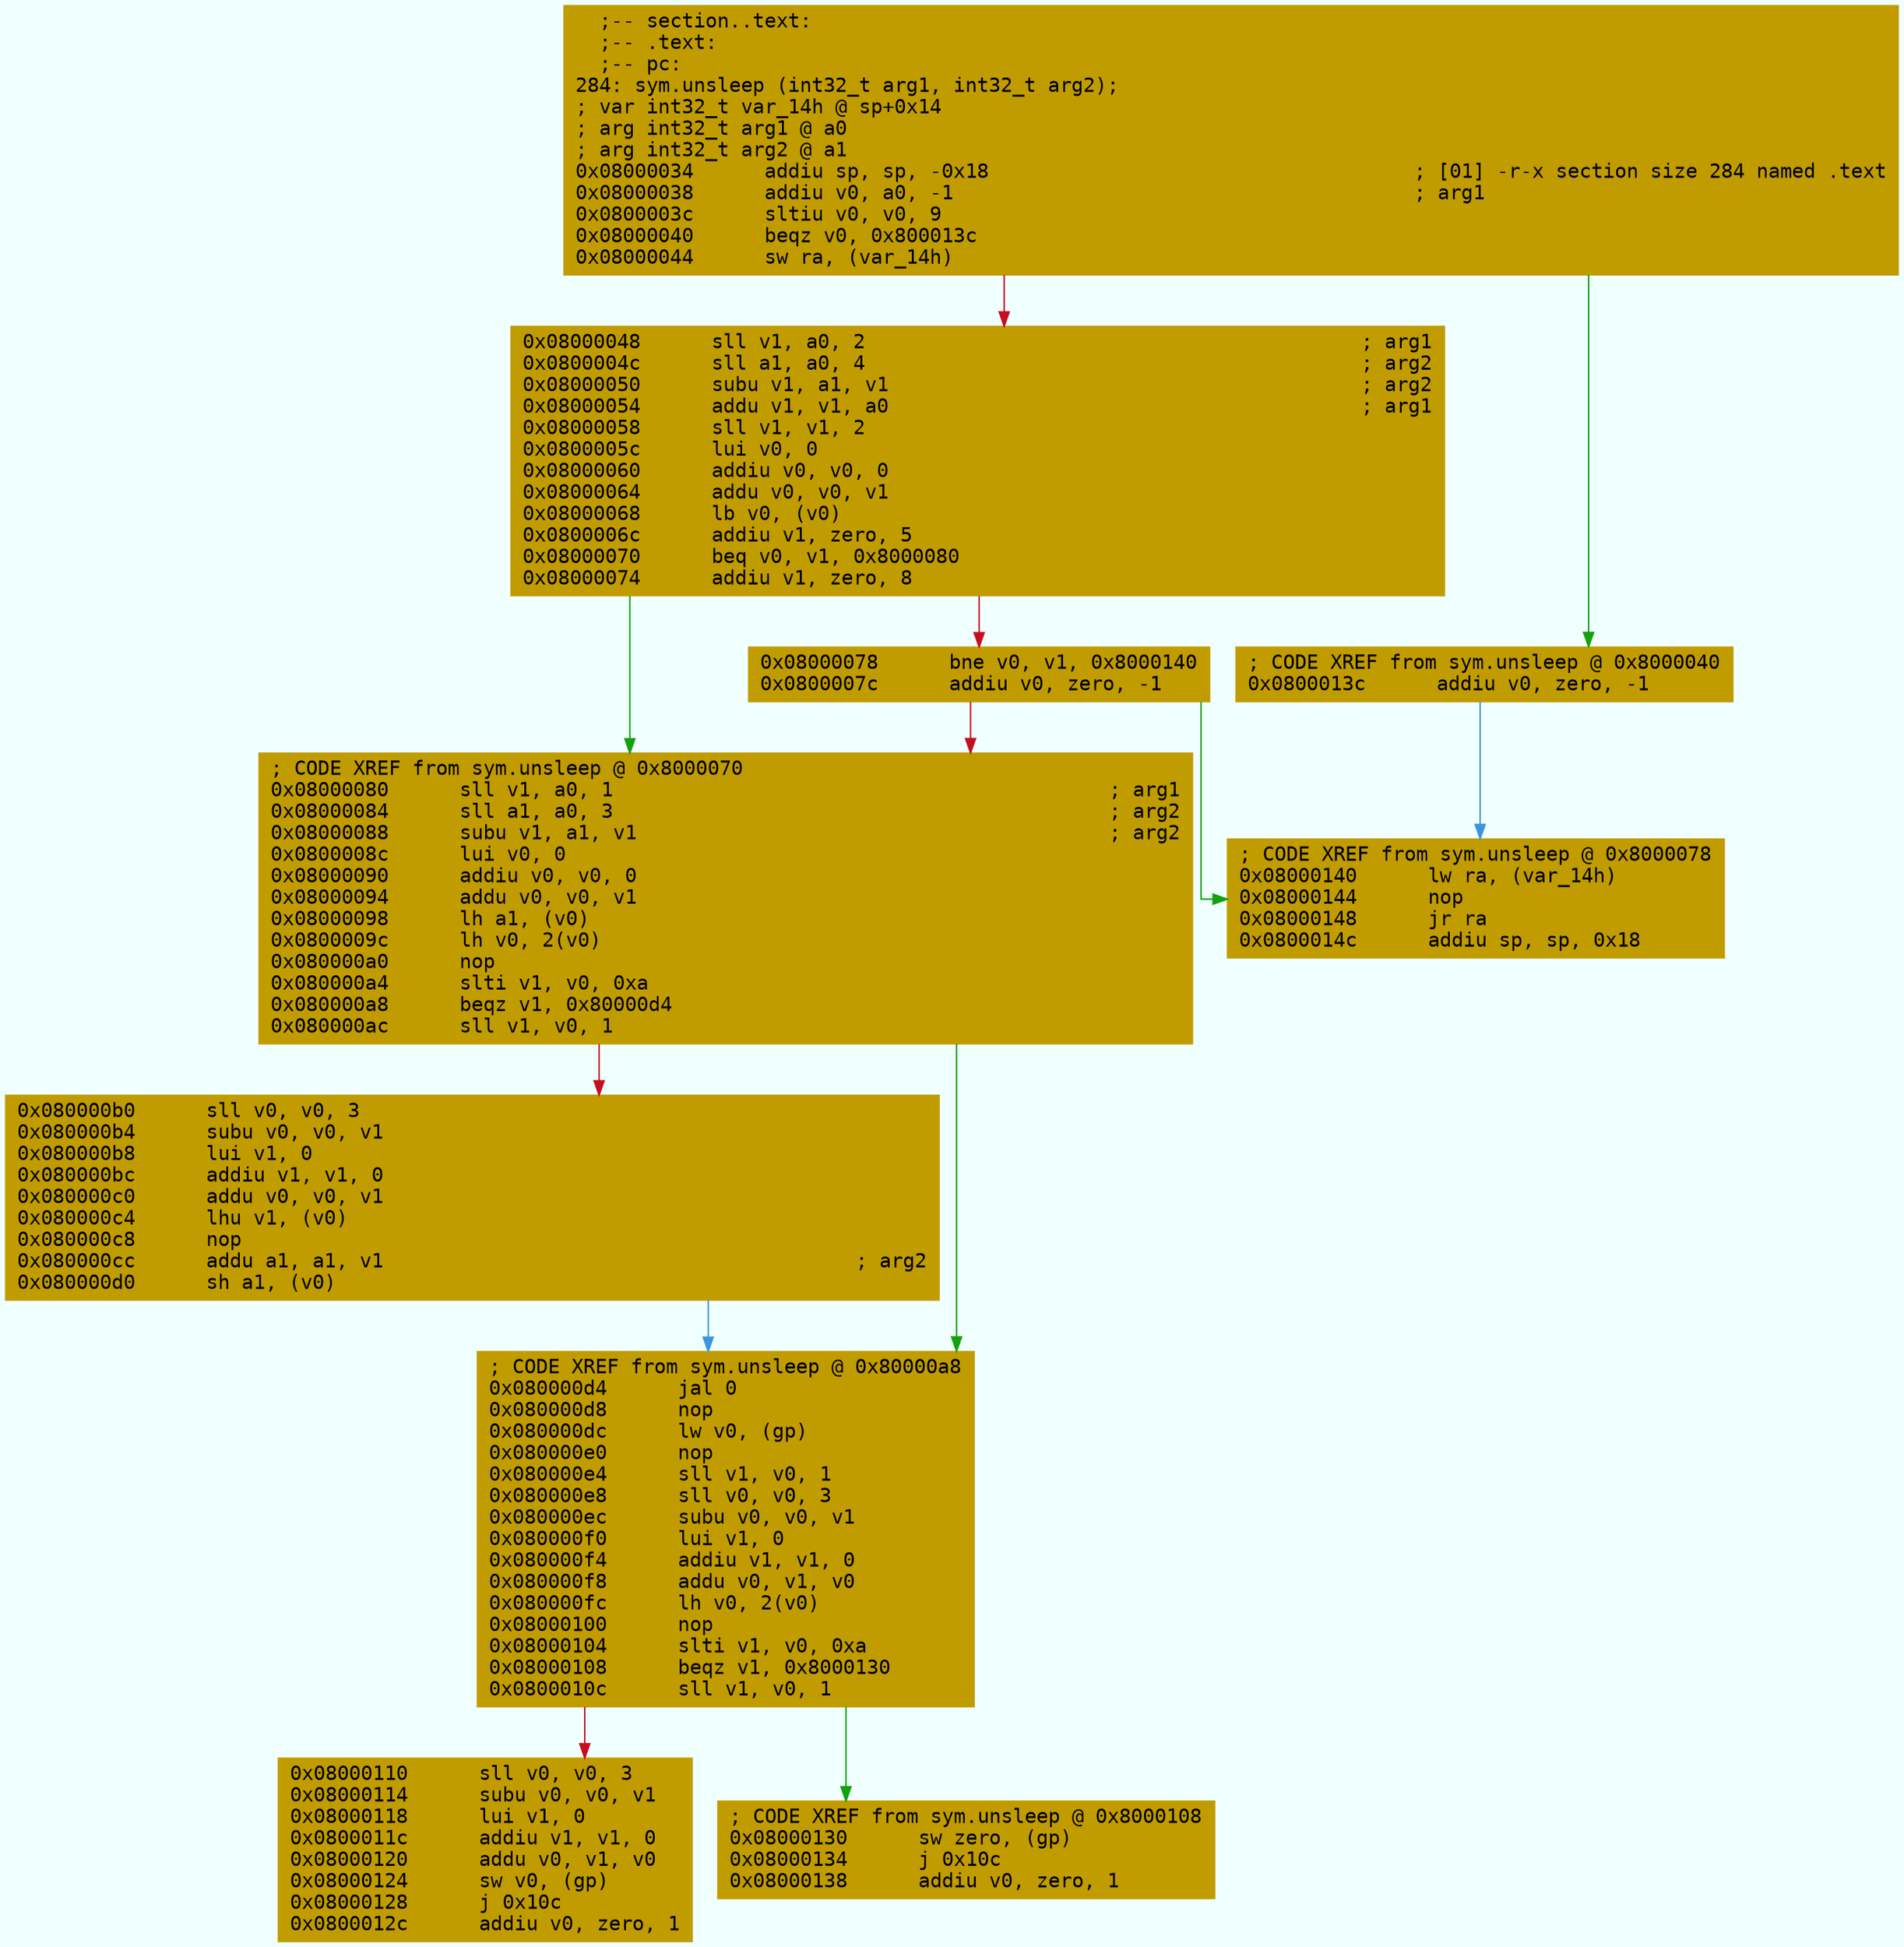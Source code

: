 digraph code {
	graph [bgcolor=azure fontsize=8 fontname="Courier" splines="ortho"];
	node [fillcolor=gray style=filled shape=box];
	edge [arrowhead="normal"];
	"0x08000034" [URL="sym.unsleep/0x08000034", fillcolor="#c19c00",color="#c19c00", fontname="Courier",label="  ;-- section..text:\l  ;-- .text:\l  ;-- pc:\l284: sym.unsleep (int32_t arg1, int32_t arg2);\l; var int32_t var_14h @ sp+0x14\l; arg int32_t arg1 @ a0\l; arg int32_t arg2 @ a1\l0x08000034      addiu sp, sp, -0x18                                    ; [01] -r-x section size 284 named .text\l0x08000038      addiu v0, a0, -1                                       ; arg1\l0x0800003c      sltiu v0, v0, 9\l0x08000040      beqz v0, 0x800013c\l0x08000044      sw ra, (var_14h)\l"]
	"0x08000048" [URL="sym.unsleep/0x08000048", fillcolor="#c19c00",color="#c19c00", fontname="Courier",label="0x08000048      sll v1, a0, 2                                          ; arg1\l0x0800004c      sll a1, a0, 4                                          ; arg2\l0x08000050      subu v1, a1, v1                                        ; arg2\l0x08000054      addu v1, v1, a0                                        ; arg1\l0x08000058      sll v1, v1, 2\l0x0800005c      lui v0, 0\l0x08000060      addiu v0, v0, 0\l0x08000064      addu v0, v0, v1\l0x08000068      lb v0, (v0)\l0x0800006c      addiu v1, zero, 5\l0x08000070      beq v0, v1, 0x8000080\l0x08000074      addiu v1, zero, 8\l"]
	"0x08000078" [URL="sym.unsleep/0x08000078", fillcolor="#c19c00",color="#c19c00", fontname="Courier",label="0x08000078      bne v0, v1, 0x8000140\l0x0800007c      addiu v0, zero, -1\l"]
	"0x08000080" [URL="sym.unsleep/0x08000080", fillcolor="#c19c00",color="#c19c00", fontname="Courier",label="; CODE XREF from sym.unsleep @ 0x8000070\l0x08000080      sll v1, a0, 1                                          ; arg1\l0x08000084      sll a1, a0, 3                                          ; arg2\l0x08000088      subu v1, a1, v1                                        ; arg2\l0x0800008c      lui v0, 0\l0x08000090      addiu v0, v0, 0\l0x08000094      addu v0, v0, v1\l0x08000098      lh a1, (v0)\l0x0800009c      lh v0, 2(v0)\l0x080000a0      nop\l0x080000a4      slti v1, v0, 0xa\l0x080000a8      beqz v1, 0x80000d4\l0x080000ac      sll v1, v0, 1\l"]
	"0x080000b0" [URL="sym.unsleep/0x080000b0", fillcolor="#c19c00",color="#c19c00", fontname="Courier",label="0x080000b0      sll v0, v0, 3\l0x080000b4      subu v0, v0, v1\l0x080000b8      lui v1, 0\l0x080000bc      addiu v1, v1, 0\l0x080000c0      addu v0, v0, v1\l0x080000c4      lhu v1, (v0)\l0x080000c8      nop\l0x080000cc      addu a1, a1, v1                                        ; arg2\l0x080000d0      sh a1, (v0)\l"]
	"0x080000d4" [URL="sym.unsleep/0x080000d4", fillcolor="#c19c00",color="#c19c00", fontname="Courier",label="; CODE XREF from sym.unsleep @ 0x80000a8\l0x080000d4      jal 0\l0x080000d8      nop\l0x080000dc      lw v0, (gp)\l0x080000e0      nop\l0x080000e4      sll v1, v0, 1\l0x080000e8      sll v0, v0, 3\l0x080000ec      subu v0, v0, v1\l0x080000f0      lui v1, 0\l0x080000f4      addiu v1, v1, 0\l0x080000f8      addu v0, v1, v0\l0x080000fc      lh v0, 2(v0)\l0x08000100      nop\l0x08000104      slti v1, v0, 0xa\l0x08000108      beqz v1, 0x8000130\l0x0800010c      sll v1, v0, 1\l"]
	"0x08000110" [URL="sym.unsleep/0x08000110", fillcolor="#c19c00",color="#c19c00", fontname="Courier",label="0x08000110      sll v0, v0, 3\l0x08000114      subu v0, v0, v1\l0x08000118      lui v1, 0\l0x0800011c      addiu v1, v1, 0\l0x08000120      addu v0, v1, v0\l0x08000124      sw v0, (gp)\l0x08000128      j 0x10c\l0x0800012c      addiu v0, zero, 1\l"]
	"0x08000130" [URL="sym.unsleep/0x08000130", fillcolor="#c19c00",color="#c19c00", fontname="Courier",label="; CODE XREF from sym.unsleep @ 0x8000108\l0x08000130      sw zero, (gp)\l0x08000134      j 0x10c\l0x08000138      addiu v0, zero, 1\l"]
	"0x0800013c" [URL="sym.unsleep/0x0800013c", fillcolor="#c19c00",color="#c19c00", fontname="Courier",label="; CODE XREF from sym.unsleep @ 0x8000040\l0x0800013c      addiu v0, zero, -1\l"]
	"0x08000140" [URL="sym.unsleep/0x08000140", fillcolor="#c19c00",color="#c19c00", fontname="Courier",label="; CODE XREF from sym.unsleep @ 0x8000078\l0x08000140      lw ra, (var_14h)\l0x08000144      nop\l0x08000148      jr ra\l0x0800014c      addiu sp, sp, 0x18\l"]
        "0x08000034" -> "0x0800013c" [color="#13a10e"];
        "0x08000034" -> "0x08000048" [color="#c50f1f"];
        "0x08000048" -> "0x08000080" [color="#13a10e"];
        "0x08000048" -> "0x08000078" [color="#c50f1f"];
        "0x08000078" -> "0x08000140" [color="#13a10e"];
        "0x08000078" -> "0x08000080" [color="#c50f1f"];
        "0x08000080" -> "0x080000d4" [color="#13a10e"];
        "0x08000080" -> "0x080000b0" [color="#c50f1f"];
        "0x080000b0" -> "0x080000d4" [color="#3a96dd"];
        "0x080000d4" -> "0x08000130" [color="#13a10e"];
        "0x080000d4" -> "0x08000110" [color="#c50f1f"];
        "0x0800013c" -> "0x08000140" [color="#3a96dd"];
}
